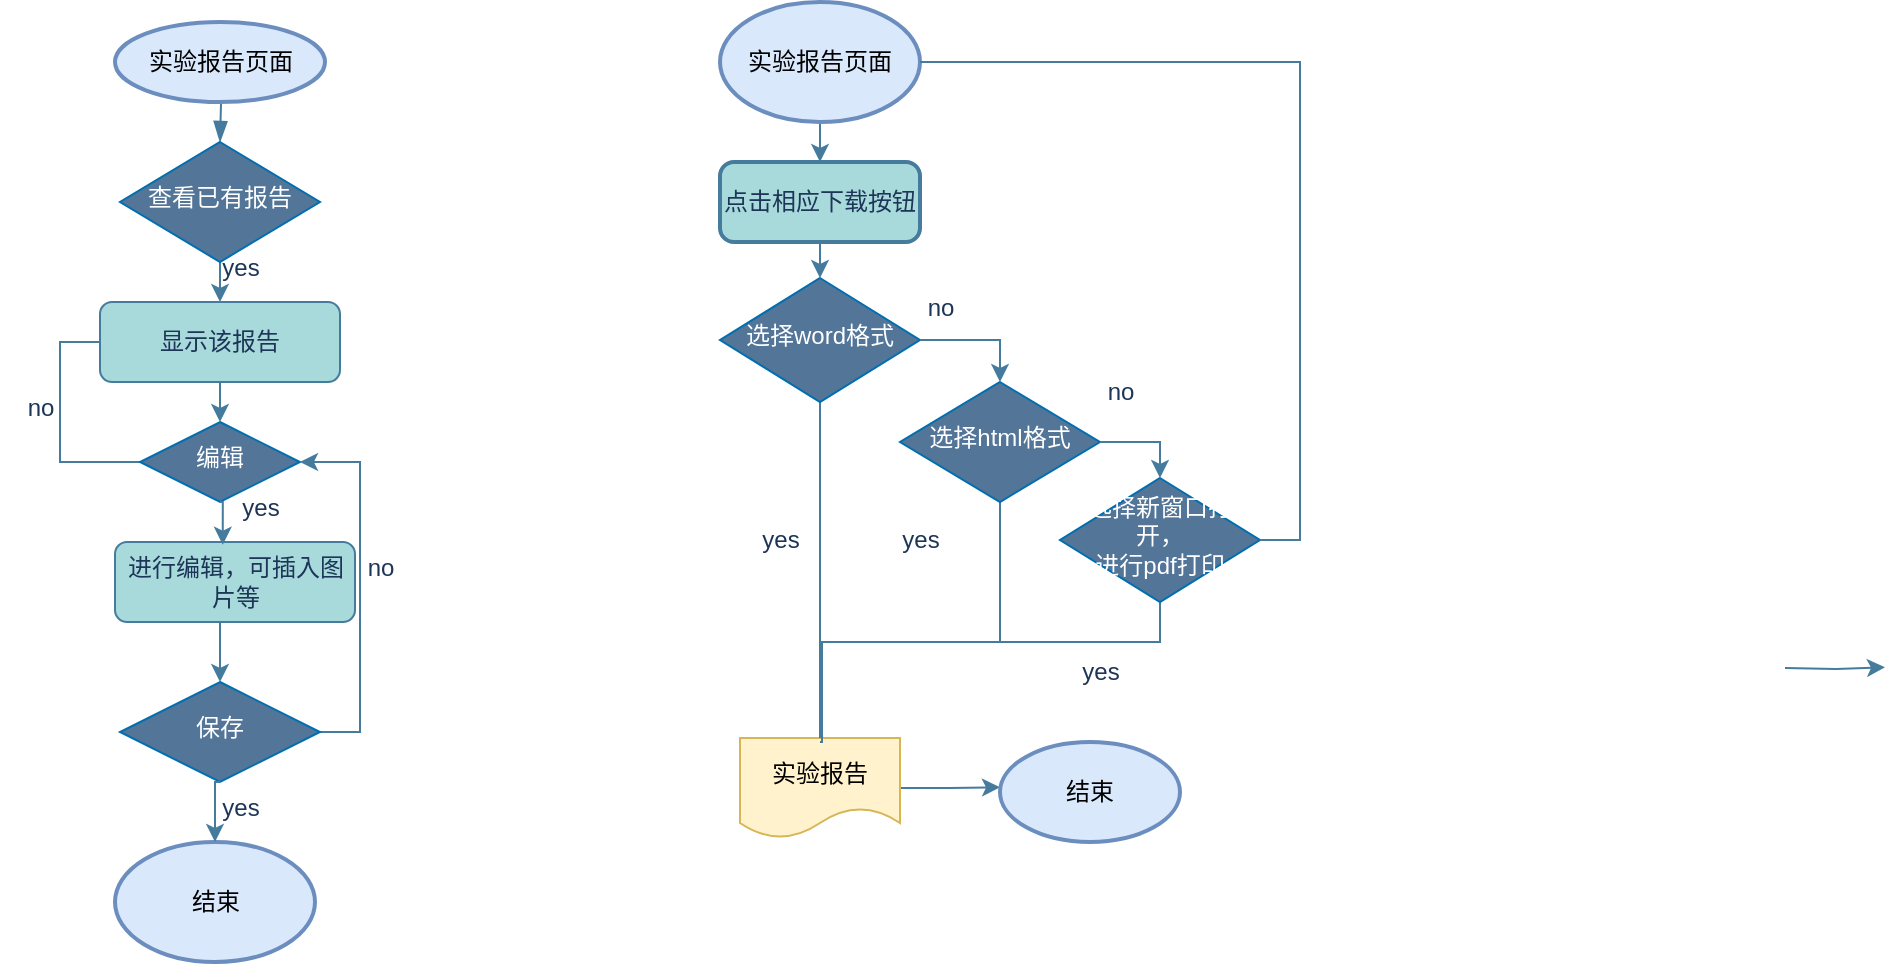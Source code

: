 <mxfile version="26.1.3">
  <diagram id="C5RBs43oDa-KdzZeNtuy" name="Page-1">
    <mxGraphModel dx="1061" dy="601" grid="1" gridSize="10" guides="1" tooltips="1" connect="1" arrows="1" fold="1" page="1" pageScale="1" pageWidth="827" pageHeight="1169" math="0" shadow="0">
      <root>
        <mxCell id="WIyWlLk6GJQsqaUBKTNV-0" />
        <mxCell id="WIyWlLk6GJQsqaUBKTNV-1" parent="WIyWlLk6GJQsqaUBKTNV-0" />
        <mxCell id="WIyWlLk6GJQsqaUBKTNV-2" value="" style="rounded=0;html=1;jettySize=auto;orthogonalLoop=1;fontSize=11;endArrow=blockThin;endFill=1;endSize=8;strokeWidth=1;shadow=0;labelBackgroundColor=none;edgeStyle=orthogonalEdgeStyle;strokeColor=#457B9D;fontColor=default;" parent="WIyWlLk6GJQsqaUBKTNV-1" target="WIyWlLk6GJQsqaUBKTNV-6" edge="1">
          <mxGeometry relative="1" as="geometry">
            <mxPoint x="220" y="120" as="sourcePoint" />
          </mxGeometry>
        </mxCell>
        <mxCell id="GEPSyZJp9nbFbYlHAnnY-9" style="edgeStyle=orthogonalEdgeStyle;rounded=0;orthogonalLoop=1;jettySize=auto;html=1;exitX=0.5;exitY=1;exitDx=0;exitDy=0;entryX=0.5;entryY=0;entryDx=0;entryDy=0;labelBackgroundColor=none;strokeColor=#457B9D;fontColor=default;" edge="1" parent="WIyWlLk6GJQsqaUBKTNV-1" source="WIyWlLk6GJQsqaUBKTNV-6" target="WIyWlLk6GJQsqaUBKTNV-12">
          <mxGeometry relative="1" as="geometry" />
        </mxCell>
        <mxCell id="WIyWlLk6GJQsqaUBKTNV-6" value="查看已有报告" style="rhombus;whiteSpace=wrap;html=1;shadow=0;fontFamily=Helvetica;fontSize=12;align=center;strokeWidth=1;spacing=6;spacingTop=-4;labelBackgroundColor=none;fillColor=light-dark(#527598, #2566a8);strokeColor=#006EAF;fontColor=#ffffff;verticalAlign=middle;" parent="WIyWlLk6GJQsqaUBKTNV-1" vertex="1">
          <mxGeometry x="170" y="160" width="100" height="60" as="geometry" />
        </mxCell>
        <mxCell id="GEPSyZJp9nbFbYlHAnnY-10" style="edgeStyle=orthogonalEdgeStyle;rounded=0;orthogonalLoop=1;jettySize=auto;html=1;exitX=0;exitY=0.5;exitDx=0;exitDy=0;entryX=0;entryY=0.5;entryDx=0;entryDy=0;endArrow=none;startFill=0;labelBackgroundColor=none;strokeColor=#457B9D;fontColor=default;" edge="1" parent="WIyWlLk6GJQsqaUBKTNV-1" source="WIyWlLk6GJQsqaUBKTNV-10" target="WIyWlLk6GJQsqaUBKTNV-12">
          <mxGeometry relative="1" as="geometry" />
        </mxCell>
        <mxCell id="WIyWlLk6GJQsqaUBKTNV-10" value="编辑" style="rhombus;whiteSpace=wrap;html=1;shadow=0;fontFamily=Helvetica;fontSize=12;align=center;strokeWidth=1;spacing=6;spacingTop=-4;labelBackgroundColor=none;fillColor=light-dark(#527598, #2566a8);strokeColor=#006EAF;fontColor=#ffffff;verticalAlign=middle;" parent="WIyWlLk6GJQsqaUBKTNV-1" vertex="1">
          <mxGeometry x="180" y="300" width="80" height="40" as="geometry" />
        </mxCell>
        <mxCell id="GEPSyZJp9nbFbYlHAnnY-19" style="edgeStyle=orthogonalEdgeStyle;rounded=0;orthogonalLoop=1;jettySize=auto;html=1;exitX=0.5;exitY=1;exitDx=0;exitDy=0;labelBackgroundColor=none;strokeColor=#457B9D;fontColor=default;" edge="1" parent="WIyWlLk6GJQsqaUBKTNV-1" source="WIyWlLk6GJQsqaUBKTNV-11">
          <mxGeometry relative="1" as="geometry">
            <mxPoint x="220" y="430" as="targetPoint" />
          </mxGeometry>
        </mxCell>
        <mxCell id="WIyWlLk6GJQsqaUBKTNV-11" value="进行编辑，可插入图片等" style="rounded=1;whiteSpace=wrap;html=1;fontSize=12;glass=0;strokeWidth=1;shadow=0;labelBackgroundColor=none;fillColor=#A8DADC;strokeColor=#457B9D;fontColor=#1D3557;" parent="WIyWlLk6GJQsqaUBKTNV-1" vertex="1">
          <mxGeometry x="167.5" y="360" width="120" height="40" as="geometry" />
        </mxCell>
        <mxCell id="GEPSyZJp9nbFbYlHAnnY-8" style="edgeStyle=orthogonalEdgeStyle;rounded=0;orthogonalLoop=1;jettySize=auto;html=1;exitX=0.5;exitY=1;exitDx=0;exitDy=0;entryX=0.5;entryY=0;entryDx=0;entryDy=0;labelBackgroundColor=none;strokeColor=#457B9D;fontColor=default;" edge="1" parent="WIyWlLk6GJQsqaUBKTNV-1" source="WIyWlLk6GJQsqaUBKTNV-12" target="WIyWlLk6GJQsqaUBKTNV-10">
          <mxGeometry relative="1" as="geometry" />
        </mxCell>
        <mxCell id="WIyWlLk6GJQsqaUBKTNV-12" value="显示该报告" style="rounded=1;whiteSpace=wrap;html=1;fontSize=12;glass=0;strokeWidth=1;shadow=0;labelBackgroundColor=none;fillColor=#A8DADC;strokeColor=#457B9D;fontColor=#1D3557;" parent="WIyWlLk6GJQsqaUBKTNV-1" vertex="1">
          <mxGeometry x="160" y="240" width="120" height="40" as="geometry" />
        </mxCell>
        <mxCell id="GEPSyZJp9nbFbYlHAnnY-49" style="edgeStyle=orthogonalEdgeStyle;rounded=0;orthogonalLoop=1;jettySize=auto;html=1;exitX=1;exitY=0.5;exitDx=0;exitDy=0;labelBackgroundColor=none;strokeColor=#457B9D;fontColor=default;" edge="1" parent="WIyWlLk6GJQsqaUBKTNV-1" source="GEPSyZJp9nbFbYlHAnnY-0">
          <mxGeometry relative="1" as="geometry">
            <mxPoint x="610.0" y="482.647" as="targetPoint" />
          </mxGeometry>
        </mxCell>
        <mxCell id="GEPSyZJp9nbFbYlHAnnY-0" value="实验报告" style="shape=document;whiteSpace=wrap;html=1;boundedLbl=1;labelBackgroundColor=none;fillColor=#fff2cc;strokeColor=#d6b656;" vertex="1" parent="WIyWlLk6GJQsqaUBKTNV-1">
          <mxGeometry x="480" y="458" width="80" height="50" as="geometry" />
        </mxCell>
        <mxCell id="GEPSyZJp9nbFbYlHAnnY-3" value="实验报告页面" style="strokeWidth=2;html=1;shape=mxgraph.flowchart.start_2;whiteSpace=wrap;labelBackgroundColor=none;fillColor=#dae8fc;strokeColor=#6c8ebf;" vertex="1" parent="WIyWlLk6GJQsqaUBKTNV-1">
          <mxGeometry x="167.5" y="100" width="105" height="40" as="geometry" />
        </mxCell>
        <mxCell id="GEPSyZJp9nbFbYlHAnnY-11" style="edgeStyle=orthogonalEdgeStyle;rounded=0;orthogonalLoop=1;jettySize=auto;html=1;exitX=0.5;exitY=1;exitDx=0;exitDy=0;entryX=0.449;entryY=0.034;entryDx=0;entryDy=0;entryPerimeter=0;labelBackgroundColor=none;strokeColor=#457B9D;fontColor=default;" edge="1" parent="WIyWlLk6GJQsqaUBKTNV-1" source="WIyWlLk6GJQsqaUBKTNV-10" target="WIyWlLk6GJQsqaUBKTNV-11">
          <mxGeometry relative="1" as="geometry" />
        </mxCell>
        <mxCell id="GEPSyZJp9nbFbYlHAnnY-12" value="yes" style="text;html=1;align=center;verticalAlign=middle;resizable=0;points=[];autosize=1;strokeColor=none;fillColor=none;labelBackgroundColor=none;fontColor=#1D3557;" vertex="1" parent="WIyWlLk6GJQsqaUBKTNV-1">
          <mxGeometry x="220" y="328" width="40" height="30" as="geometry" />
        </mxCell>
        <mxCell id="GEPSyZJp9nbFbYlHAnnY-13" value="no" style="text;html=1;align=center;verticalAlign=middle;resizable=0;points=[];autosize=1;strokeColor=none;fillColor=none;labelBackgroundColor=none;fontColor=#1D3557;" vertex="1" parent="WIyWlLk6GJQsqaUBKTNV-1">
          <mxGeometry x="110" y="278" width="40" height="30" as="geometry" />
        </mxCell>
        <mxCell id="GEPSyZJp9nbFbYlHAnnY-14" value="yes" style="text;html=1;align=center;verticalAlign=middle;resizable=0;points=[];autosize=1;strokeColor=none;fillColor=none;labelBackgroundColor=none;fontColor=#1D3557;" vertex="1" parent="WIyWlLk6GJQsqaUBKTNV-1">
          <mxGeometry x="210" y="208" width="40" height="30" as="geometry" />
        </mxCell>
        <mxCell id="GEPSyZJp9nbFbYlHAnnY-21" style="edgeStyle=orthogonalEdgeStyle;rounded=0;orthogonalLoop=1;jettySize=auto;html=1;exitX=1;exitY=0.5;exitDx=0;exitDy=0;exitPerimeter=0;entryX=1;entryY=0.5;entryDx=0;entryDy=0;labelBackgroundColor=none;strokeColor=#457B9D;fontColor=default;" edge="1" parent="WIyWlLk6GJQsqaUBKTNV-1" source="GEPSyZJp9nbFbYlHAnnY-20" target="WIyWlLk6GJQsqaUBKTNV-10">
          <mxGeometry relative="1" as="geometry">
            <mxPoint x="320" y="310" as="targetPoint" />
          </mxGeometry>
        </mxCell>
        <mxCell id="GEPSyZJp9nbFbYlHAnnY-20" value="保存" style="strokeWidth=1;html=1;shape=mxgraph.flowchart.decision;whiteSpace=wrap;labelBackgroundColor=none;fillColor=light-dark(#527598, #2566a8);strokeColor=#006EAF;fontColor=#ffffff;align=center;verticalAlign=middle;fontFamily=Helvetica;fontSize=12;shadow=0;spacingTop=-4;spacing=6;" vertex="1" parent="WIyWlLk6GJQsqaUBKTNV-1">
          <mxGeometry x="170" y="430" width="100" height="50" as="geometry" />
        </mxCell>
        <mxCell id="GEPSyZJp9nbFbYlHAnnY-23" value="结束" style="strokeWidth=2;html=1;shape=mxgraph.flowchart.start_1;whiteSpace=wrap;labelBackgroundColor=none;fillColor=#dae8fc;strokeColor=#6c8ebf;" vertex="1" parent="WIyWlLk6GJQsqaUBKTNV-1">
          <mxGeometry x="167.5" y="510" width="100" height="60" as="geometry" />
        </mxCell>
        <mxCell id="GEPSyZJp9nbFbYlHAnnY-24" style="edgeStyle=orthogonalEdgeStyle;rounded=0;orthogonalLoop=1;jettySize=auto;html=1;exitX=0.5;exitY=1;exitDx=0;exitDy=0;exitPerimeter=0;entryX=0.5;entryY=0;entryDx=0;entryDy=0;entryPerimeter=0;labelBackgroundColor=none;strokeColor=#457B9D;fontColor=default;" edge="1" parent="WIyWlLk6GJQsqaUBKTNV-1" source="GEPSyZJp9nbFbYlHAnnY-20" target="GEPSyZJp9nbFbYlHAnnY-23">
          <mxGeometry relative="1" as="geometry" />
        </mxCell>
        <mxCell id="GEPSyZJp9nbFbYlHAnnY-26" value="no" style="text;html=1;align=center;verticalAlign=middle;resizable=0;points=[];autosize=1;strokeColor=none;fillColor=none;labelBackgroundColor=none;fontColor=#1D3557;" vertex="1" parent="WIyWlLk6GJQsqaUBKTNV-1">
          <mxGeometry x="280" y="358" width="40" height="30" as="geometry" />
        </mxCell>
        <mxCell id="GEPSyZJp9nbFbYlHAnnY-27" value="yes" style="text;html=1;align=center;verticalAlign=middle;resizable=0;points=[];autosize=1;strokeColor=none;fillColor=none;labelBackgroundColor=none;fontColor=#1D3557;" vertex="1" parent="WIyWlLk6GJQsqaUBKTNV-1">
          <mxGeometry x="210" y="478" width="40" height="30" as="geometry" />
        </mxCell>
        <mxCell id="GEPSyZJp9nbFbYlHAnnY-33" style="edgeStyle=orthogonalEdgeStyle;rounded=0;orthogonalLoop=1;jettySize=auto;html=1;exitX=0.5;exitY=1;exitDx=0;exitDy=0;exitPerimeter=0;entryX=0.5;entryY=0;entryDx=0;entryDy=0;labelBackgroundColor=none;strokeColor=#457B9D;fontColor=default;" edge="1" parent="WIyWlLk6GJQsqaUBKTNV-1" source="GEPSyZJp9nbFbYlHAnnY-28" target="GEPSyZJp9nbFbYlHAnnY-29">
          <mxGeometry relative="1" as="geometry" />
        </mxCell>
        <mxCell id="GEPSyZJp9nbFbYlHAnnY-28" value="实验报告页面" style="strokeWidth=2;html=1;shape=mxgraph.flowchart.start_1;whiteSpace=wrap;labelBackgroundColor=none;fillColor=#dae8fc;strokeColor=#6c8ebf;" vertex="1" parent="WIyWlLk6GJQsqaUBKTNV-1">
          <mxGeometry x="470" y="90" width="100" height="60" as="geometry" />
        </mxCell>
        <mxCell id="GEPSyZJp9nbFbYlHAnnY-29" value="点击相应下载按钮" style="rounded=1;whiteSpace=wrap;html=1;absoluteArcSize=1;arcSize=14;strokeWidth=2;labelBackgroundColor=none;fillColor=#A8DADC;strokeColor=#457B9D;fontColor=#1D3557;" vertex="1" parent="WIyWlLk6GJQsqaUBKTNV-1">
          <mxGeometry x="470" y="170" width="100" height="40" as="geometry" />
        </mxCell>
        <mxCell id="GEPSyZJp9nbFbYlHAnnY-36" style="edgeStyle=orthogonalEdgeStyle;rounded=0;orthogonalLoop=1;jettySize=auto;html=1;exitX=0.5;exitY=1;exitDx=0;exitDy=0;exitPerimeter=0;endArrow=none;startFill=0;labelBackgroundColor=none;strokeColor=#457B9D;fontColor=default;" edge="1" parent="WIyWlLk6GJQsqaUBKTNV-1" source="GEPSyZJp9nbFbYlHAnnY-30" target="GEPSyZJp9nbFbYlHAnnY-0">
          <mxGeometry relative="1" as="geometry" />
        </mxCell>
        <mxCell id="GEPSyZJp9nbFbYlHAnnY-30" value="选择word格式" style="strokeWidth=1;html=1;shape=mxgraph.flowchart.decision;whiteSpace=wrap;labelBackgroundColor=none;fillColor=light-dark(#527598, #2566a8);strokeColor=#006EAF;fontColor=#ffffff;shadow=0;align=center;verticalAlign=middle;spacingTop=-4;spacing=6;fontFamily=Helvetica;fontSize=12;" vertex="1" parent="WIyWlLk6GJQsqaUBKTNV-1">
          <mxGeometry x="470" y="228" width="100" height="62" as="geometry" />
        </mxCell>
        <mxCell id="GEPSyZJp9nbFbYlHAnnY-38" style="edgeStyle=orthogonalEdgeStyle;rounded=0;orthogonalLoop=1;jettySize=auto;html=1;exitX=0.5;exitY=1;exitDx=0;exitDy=0;exitPerimeter=0;endArrow=none;startFill=0;labelBackgroundColor=none;strokeColor=#457B9D;fontColor=default;" edge="1" parent="WIyWlLk6GJQsqaUBKTNV-1" source="GEPSyZJp9nbFbYlHAnnY-31">
          <mxGeometry relative="1" as="geometry">
            <mxPoint x="520" y="460" as="targetPoint" />
            <Array as="points">
              <mxPoint x="610" y="410" />
              <mxPoint x="521" y="410" />
            </Array>
          </mxGeometry>
        </mxCell>
        <mxCell id="GEPSyZJp9nbFbYlHAnnY-31" value="选择html格式" style="strokeWidth=1;html=1;shape=mxgraph.flowchart.decision;whiteSpace=wrap;labelBackgroundColor=none;fillColor=light-dark(#527598, #2566a8);strokeColor=#006EAF;fontColor=#ffffff;shadow=0;align=center;verticalAlign=middle;spacingTop=-4;spacing=6;fontFamily=Helvetica;fontSize=12;" vertex="1" parent="WIyWlLk6GJQsqaUBKTNV-1">
          <mxGeometry x="560" y="280" width="100" height="60" as="geometry" />
        </mxCell>
        <mxCell id="GEPSyZJp9nbFbYlHAnnY-39" style="edgeStyle=orthogonalEdgeStyle;rounded=0;orthogonalLoop=1;jettySize=auto;html=1;exitX=0.5;exitY=1;exitDx=0;exitDy=0;exitPerimeter=0;endArrow=none;startFill=0;labelBackgroundColor=none;strokeColor=#457B9D;fontColor=default;" edge="1" parent="WIyWlLk6GJQsqaUBKTNV-1" source="GEPSyZJp9nbFbYlHAnnY-32">
          <mxGeometry relative="1" as="geometry">
            <mxPoint x="520" y="450" as="targetPoint" />
            <Array as="points">
              <mxPoint x="690" y="410" />
              <mxPoint x="521" y="410" />
            </Array>
          </mxGeometry>
        </mxCell>
        <mxCell id="GEPSyZJp9nbFbYlHAnnY-32" value="选择新窗口打开，&lt;div&gt;进行pdf打印&lt;/div&gt;" style="strokeWidth=1;html=1;shape=mxgraph.flowchart.decision;whiteSpace=wrap;labelBackgroundColor=none;fillColor=light-dark(#527598, #2566a8);strokeColor=#006EAF;fontColor=#ffffff;shadow=0;align=center;verticalAlign=middle;spacingTop=-4;spacing=6;fontFamily=Helvetica;fontSize=12;" vertex="1" parent="WIyWlLk6GJQsqaUBKTNV-1">
          <mxGeometry x="640" y="328" width="100" height="62" as="geometry" />
        </mxCell>
        <mxCell id="GEPSyZJp9nbFbYlHAnnY-34" style="edgeStyle=orthogonalEdgeStyle;rounded=0;orthogonalLoop=1;jettySize=auto;html=1;exitX=0.5;exitY=1;exitDx=0;exitDy=0;entryX=0.5;entryY=0;entryDx=0;entryDy=0;entryPerimeter=0;labelBackgroundColor=none;strokeColor=#457B9D;fontColor=default;" edge="1" parent="WIyWlLk6GJQsqaUBKTNV-1" source="GEPSyZJp9nbFbYlHAnnY-29" target="GEPSyZJp9nbFbYlHAnnY-30">
          <mxGeometry relative="1" as="geometry" />
        </mxCell>
        <mxCell id="GEPSyZJp9nbFbYlHAnnY-37" style="edgeStyle=orthogonalEdgeStyle;rounded=0;orthogonalLoop=1;jettySize=auto;html=1;exitX=1;exitY=0.5;exitDx=0;exitDy=0;exitPerimeter=0;entryX=0.5;entryY=0;entryDx=0;entryDy=0;entryPerimeter=0;labelBackgroundColor=none;strokeColor=#457B9D;fontColor=default;" edge="1" parent="WIyWlLk6GJQsqaUBKTNV-1" source="GEPSyZJp9nbFbYlHAnnY-30" target="GEPSyZJp9nbFbYlHAnnY-31">
          <mxGeometry relative="1" as="geometry" />
        </mxCell>
        <mxCell id="GEPSyZJp9nbFbYlHAnnY-41" style="edgeStyle=orthogonalEdgeStyle;rounded=0;orthogonalLoop=1;jettySize=auto;html=1;exitX=1;exitY=0.5;exitDx=0;exitDy=0;exitPerimeter=0;entryX=0.5;entryY=0;entryDx=0;entryDy=0;entryPerimeter=0;labelBackgroundColor=none;strokeColor=#457B9D;fontColor=default;" edge="1" parent="WIyWlLk6GJQsqaUBKTNV-1" source="GEPSyZJp9nbFbYlHAnnY-31" target="GEPSyZJp9nbFbYlHAnnY-32">
          <mxGeometry relative="1" as="geometry" />
        </mxCell>
        <mxCell id="GEPSyZJp9nbFbYlHAnnY-42" style="edgeStyle=orthogonalEdgeStyle;rounded=0;orthogonalLoop=1;jettySize=auto;html=1;exitX=1;exitY=0.5;exitDx=0;exitDy=0;exitPerimeter=0;entryX=1;entryY=0.5;entryDx=0;entryDy=0;entryPerimeter=0;endArrow=none;startFill=0;labelBackgroundColor=none;strokeColor=#457B9D;fontColor=default;fillColor=light-dark(#527598, #2566a8);" edge="1" parent="WIyWlLk6GJQsqaUBKTNV-1" source="GEPSyZJp9nbFbYlHAnnY-32" target="GEPSyZJp9nbFbYlHAnnY-28">
          <mxGeometry relative="1" as="geometry" />
        </mxCell>
        <mxCell id="GEPSyZJp9nbFbYlHAnnY-44" value="no" style="text;html=1;align=center;verticalAlign=middle;resizable=0;points=[];autosize=1;strokeColor=none;fillColor=none;labelBackgroundColor=none;fontColor=#1D3557;" vertex="1" parent="WIyWlLk6GJQsqaUBKTNV-1">
          <mxGeometry x="560" y="228" width="40" height="30" as="geometry" />
        </mxCell>
        <mxCell id="GEPSyZJp9nbFbYlHAnnY-45" value="no" style="text;html=1;align=center;verticalAlign=middle;resizable=0;points=[];autosize=1;strokeColor=none;fillColor=none;labelBackgroundColor=none;fontColor=#1D3557;" vertex="1" parent="WIyWlLk6GJQsqaUBKTNV-1">
          <mxGeometry x="650" y="270" width="40" height="30" as="geometry" />
        </mxCell>
        <mxCell id="GEPSyZJp9nbFbYlHAnnY-46" value="yes" style="text;html=1;align=center;verticalAlign=middle;resizable=0;points=[];autosize=1;strokeColor=none;fillColor=none;labelBackgroundColor=none;fontColor=#1D3557;" vertex="1" parent="WIyWlLk6GJQsqaUBKTNV-1">
          <mxGeometry x="480" y="344" width="40" height="30" as="geometry" />
        </mxCell>
        <mxCell id="GEPSyZJp9nbFbYlHAnnY-47" value="yes" style="text;html=1;align=center;verticalAlign=middle;resizable=0;points=[];autosize=1;strokeColor=none;fillColor=none;labelBackgroundColor=none;fontColor=#1D3557;" vertex="1" parent="WIyWlLk6GJQsqaUBKTNV-1">
          <mxGeometry x="550" y="344" width="40" height="30" as="geometry" />
        </mxCell>
        <mxCell id="GEPSyZJp9nbFbYlHAnnY-48" value="yes" style="text;html=1;align=center;verticalAlign=middle;resizable=0;points=[];autosize=1;strokeColor=none;fillColor=none;labelBackgroundColor=none;fontColor=#1D3557;" vertex="1" parent="WIyWlLk6GJQsqaUBKTNV-1">
          <mxGeometry x="640" y="410" width="40" height="30" as="geometry" />
        </mxCell>
        <mxCell id="GEPSyZJp9nbFbYlHAnnY-50" style="edgeStyle=orthogonalEdgeStyle;rounded=0;orthogonalLoop=1;jettySize=auto;html=1;exitX=1;exitY=0.5;exitDx=0;exitDy=0;labelBackgroundColor=none;strokeColor=#457B9D;fontColor=default;" edge="1" parent="WIyWlLk6GJQsqaUBKTNV-1">
          <mxGeometry relative="1" as="geometry">
            <mxPoint x="1052.5" y="422.647" as="targetPoint" />
            <mxPoint x="1002.5" y="423" as="sourcePoint" />
          </mxGeometry>
        </mxCell>
        <mxCell id="GEPSyZJp9nbFbYlHAnnY-51" value="结束" style="strokeWidth=2;html=1;shape=mxgraph.flowchart.start_1;whiteSpace=wrap;labelBackgroundColor=none;fillColor=#dae8fc;strokeColor=#6c8ebf;" vertex="1" parent="WIyWlLk6GJQsqaUBKTNV-1">
          <mxGeometry x="610" y="460" width="90" height="50" as="geometry" />
        </mxCell>
      </root>
    </mxGraphModel>
  </diagram>
</mxfile>
